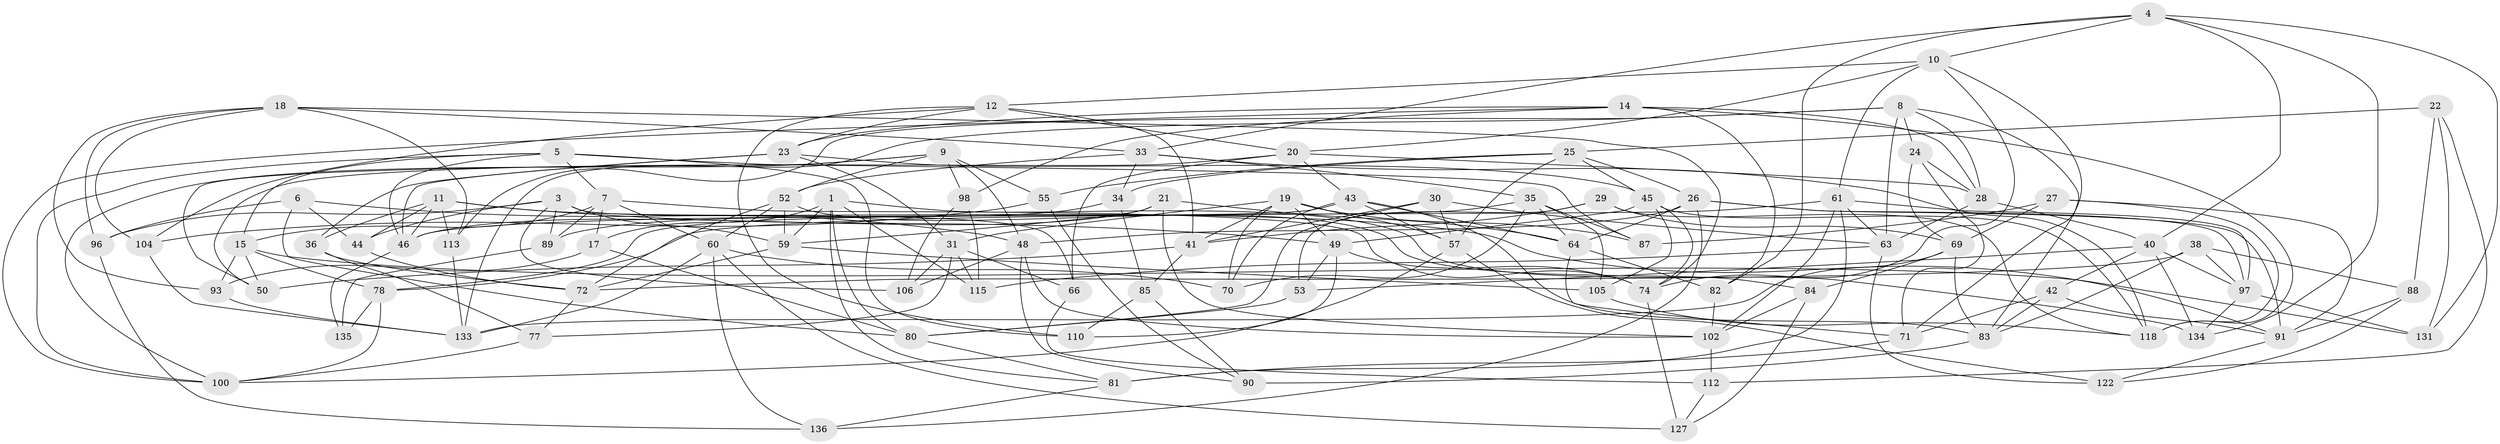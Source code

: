 // Generated by graph-tools (version 1.1) at 2025/52/02/27/25 19:52:33]
// undirected, 92 vertices, 232 edges
graph export_dot {
graph [start="1"]
  node [color=gray90,style=filled];
  1 [super="+2"];
  3 [super="+67"];
  4 [super="+54"];
  5 [super="+76"];
  6;
  7 [super="+32"];
  8 [super="+51"];
  9 [super="+16"];
  10 [super="+109"];
  11 [super="+13"];
  12 [super="+108"];
  14 [super="+114"];
  15 [super="+120"];
  17;
  18 [super="+68"];
  19 [super="+95"];
  20 [super="+92"];
  21;
  22;
  23 [super="+65"];
  24;
  25 [super="+47"];
  26 [super="+39"];
  27;
  28 [super="+62"];
  29;
  30;
  31 [super="+73"];
  33 [super="+37"];
  34;
  35 [super="+116"];
  36;
  38;
  40 [super="+58"];
  41 [super="+137"];
  42;
  43 [super="+56"];
  44;
  45 [super="+94"];
  46 [super="+117"];
  48 [super="+125"];
  49 [super="+79"];
  50;
  52 [super="+86"];
  53;
  55;
  57 [super="+139"];
  59 [super="+130"];
  60 [super="+99"];
  61 [super="+142"];
  63 [super="+140"];
  64 [super="+126"];
  66;
  69 [super="+111"];
  70;
  71 [super="+101"];
  72 [super="+129"];
  74 [super="+75"];
  77;
  78 [super="+138"];
  80 [super="+103"];
  81 [super="+119"];
  82;
  83 [super="+121"];
  84;
  85;
  87;
  88;
  89;
  90;
  91 [super="+107"];
  93;
  96;
  97 [super="+123"];
  98;
  100 [super="+128"];
  102 [super="+124"];
  104;
  105;
  106;
  110;
  112;
  113;
  115;
  118 [super="+132"];
  122;
  127;
  131;
  133 [super="+141"];
  134;
  135;
  136;
  1 -- 17;
  1 -- 81;
  1 -- 80;
  1 -- 115;
  1 -- 59;
  1 -- 134;
  3 -- 106;
  3 -- 44;
  3 -- 66;
  3 -- 96;
  3 -- 89;
  3 -- 59;
  4 -- 131;
  4 -- 40;
  4 -- 10;
  4 -- 82;
  4 -- 134;
  4 -- 33;
  5 -- 100;
  5 -- 87;
  5 -- 46;
  5 -- 15;
  5 -- 110;
  5 -- 7;
  6 -- 44;
  6 -- 96;
  6 -- 48;
  6 -- 80;
  7 -- 60;
  7 -- 17;
  7 -- 89;
  7 -- 74;
  7 -- 15;
  8 -- 63;
  8 -- 83;
  8 -- 133;
  8 -- 24;
  8 -- 28;
  8 -- 113;
  9 -- 98;
  9 -- 48;
  9 -- 50;
  9 -- 100;
  9 -- 55;
  9 -- 52;
  10 -- 61;
  10 -- 20;
  10 -- 71;
  10 -- 74;
  10 -- 12;
  11 -- 36;
  11 -- 113;
  11 -- 44;
  11 -- 49;
  11 -- 46;
  11 -- 91;
  12 -- 104;
  12 -- 20;
  12 -- 41;
  12 -- 110;
  12 -- 23;
  14 -- 118;
  14 -- 100;
  14 -- 98;
  14 -- 82;
  14 -- 28;
  14 -- 23;
  15 -- 93;
  15 -- 50;
  15 -- 131;
  15 -- 78;
  17 -- 80;
  17 -- 93;
  18 -- 74;
  18 -- 33;
  18 -- 93;
  18 -- 96;
  18 -- 113;
  18 -- 104;
  19 -- 87;
  19 -- 49;
  19 -- 41;
  19 -- 70;
  19 -- 31;
  19 -- 57;
  20 -- 66;
  20 -- 50;
  20 -- 43;
  20 -- 28;
  21 -- 64;
  21 -- 59;
  21 -- 46;
  21 -- 102;
  22 -- 25;
  22 -- 112;
  22 -- 131;
  22 -- 88;
  23 -- 45;
  23 -- 46;
  23 -- 31;
  23 -- 36;
  24 -- 28;
  24 -- 71;
  24 -- 69;
  25 -- 26;
  25 -- 55;
  25 -- 34;
  25 -- 45;
  25 -- 57;
  26 -- 91;
  26 -- 97;
  26 -- 136;
  26 -- 64;
  26 -- 48;
  27 -- 91;
  27 -- 87;
  27 -- 69;
  27 -- 118;
  28 -- 63;
  28 -- 40;
  29 -- 53;
  29 -- 69;
  29 -- 118;
  29 -- 41;
  30 -- 63;
  30 -- 41;
  30 -- 80;
  30 -- 57;
  31 -- 115;
  31 -- 106;
  31 -- 66;
  31 -- 77;
  33 -- 34;
  33 -- 35;
  33 -- 118;
  33 -- 52;
  34 -- 89;
  34 -- 85;
  35 -- 105;
  35 -- 87;
  35 -- 64;
  35 -- 46;
  35 -- 70;
  36 -- 77;
  36 -- 72;
  38 -- 88;
  38 -- 97;
  38 -- 72;
  38 -- 83;
  40 -- 53;
  40 -- 97;
  40 -- 42;
  40 -- 134;
  41 -- 85;
  41 -- 50;
  42 -- 71;
  42 -- 83;
  42 -- 91;
  43 -- 78;
  43 -- 64;
  43 -- 70;
  43 -- 83;
  43 -- 57;
  44 -- 72;
  45 -- 105;
  45 -- 74;
  45 -- 118;
  45 -- 49;
  46 -- 135;
  48 -- 90;
  48 -- 106;
  48 -- 102;
  49 -- 110;
  49 -- 53;
  49 -- 74;
  52 -- 84;
  52 -- 59;
  52 -- 72;
  52 -- 60;
  53 -- 80;
  55 -- 90;
  55 -- 104;
  57 -- 100;
  57 -- 122;
  59 -- 72;
  59 -- 105;
  60 -- 70;
  60 -- 136;
  60 -- 133;
  60 -- 127;
  61 -- 78;
  61 -- 63;
  61 -- 81;
  61 -- 102;
  61 -- 97;
  63 -- 122;
  63 -- 115;
  64 -- 82;
  64 -- 71;
  66 -- 112;
  69 -- 133;
  69 -- 84;
  69 -- 83;
  71 -- 81 [weight=2];
  72 -- 77;
  74 -- 127;
  77 -- 100;
  78 -- 135 [weight=2];
  78 -- 100;
  80 -- 81;
  81 -- 136;
  82 -- 102;
  83 -- 90;
  84 -- 127;
  84 -- 102;
  85 -- 110;
  85 -- 90;
  88 -- 122;
  88 -- 91;
  89 -- 135;
  91 -- 122;
  93 -- 133;
  96 -- 136;
  97 -- 131;
  97 -- 134;
  98 -- 106;
  98 -- 115;
  102 -- 112;
  104 -- 133;
  105 -- 118;
  112 -- 127;
  113 -- 133;
}
